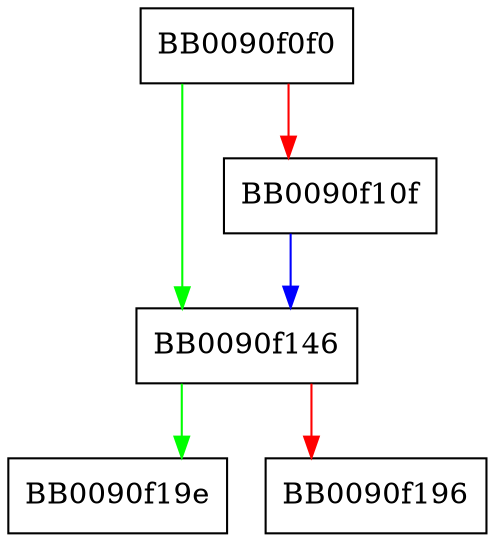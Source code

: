 digraph dprintf {
  node [shape="box"];
  graph [splines=ortho];
  BB0090f0f0 -> BB0090f146 [color="green"];
  BB0090f0f0 -> BB0090f10f [color="red"];
  BB0090f10f -> BB0090f146 [color="blue"];
  BB0090f146 -> BB0090f19e [color="green"];
  BB0090f146 -> BB0090f196 [color="red"];
}